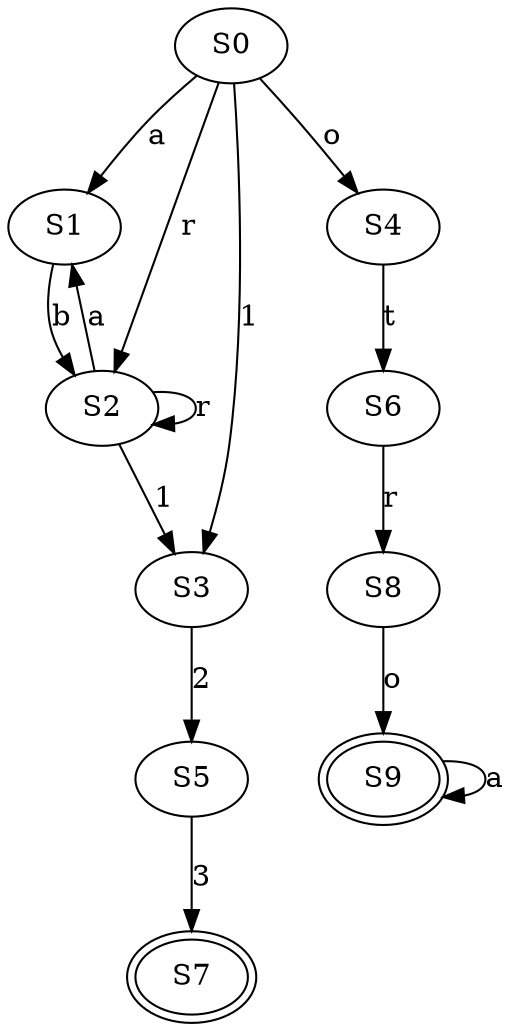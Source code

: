 // The Round Table
digraph {
	S0 [peripheries=1]
	S1 [peripheries=1]
	S2 [peripheries=1]
	S3 [peripheries=1]
	S4 [peripheries=1]
	S5 [peripheries=1]
	S6 [peripheries=1]
	S7 [peripheries=2]
	S8 [peripheries=1]
	S9 [peripheries=2]
	S0 -> S1 [label=a]
	S0 -> S2 [label=r]
	S0 -> S3 [label=1]
	S0 -> S4 [label=o]
	S1 -> S2 [label=b]
	S2 -> S3 [label=1]
	S2 -> S1 [label=a]
	S2 -> S2 [label=r]
	S3 -> S5 [label=2]
	S4 -> S6 [label=t]
	S5 -> S7 [label=3]
	S6 -> S8 [label=r]
	S8 -> S9 [label=o]
	S9 -> S9 [label=a]
}
